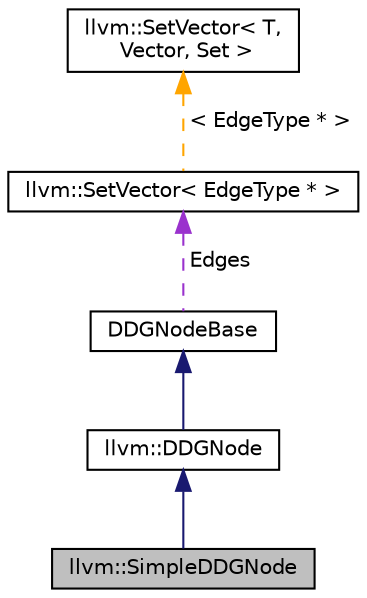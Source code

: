digraph "llvm::SimpleDDGNode"
{
 // LATEX_PDF_SIZE
  bgcolor="transparent";
  edge [fontname="Helvetica",fontsize="10",labelfontname="Helvetica",labelfontsize="10"];
  node [fontname="Helvetica",fontsize="10",shape=record];
  Node1 [label="llvm::SimpleDDGNode",height=0.2,width=0.4,color="black", fillcolor="grey75", style="filled", fontcolor="black",tooltip="Subclass of DDGNode representing single or multi-instruction nodes."];
  Node2 -> Node1 [dir="back",color="midnightblue",fontsize="10",style="solid",fontname="Helvetica"];
  Node2 [label="llvm::DDGNode",height=0.2,width=0.4,color="black",URL="$classllvm_1_1DDGNode.html",tooltip="Data Dependence Graph Node The graph can represent the following types of nodes:"];
  Node3 -> Node2 [dir="back",color="midnightblue",fontsize="10",style="solid",fontname="Helvetica"];
  Node3 [label="DDGNodeBase",height=0.2,width=0.4,color="black",URL="$classllvm_1_1DGNode.html",tooltip="Represent a node in the directed graph."];
  Node4 -> Node3 [dir="back",color="darkorchid3",fontsize="10",style="dashed",label=" Edges" ,fontname="Helvetica"];
  Node4 [label="llvm::SetVector\< EdgeType * \>",height=0.2,width=0.4,color="black",URL="$classllvm_1_1SetVector.html",tooltip=" "];
  Node5 -> Node4 [dir="back",color="orange",fontsize="10",style="dashed",label=" \< EdgeType * \>" ,fontname="Helvetica"];
  Node5 [label="llvm::SetVector\< T,\l Vector, Set \>",height=0.2,width=0.4,color="black",URL="$classllvm_1_1SetVector.html",tooltip="A vector that has set insertion semantics."];
}

